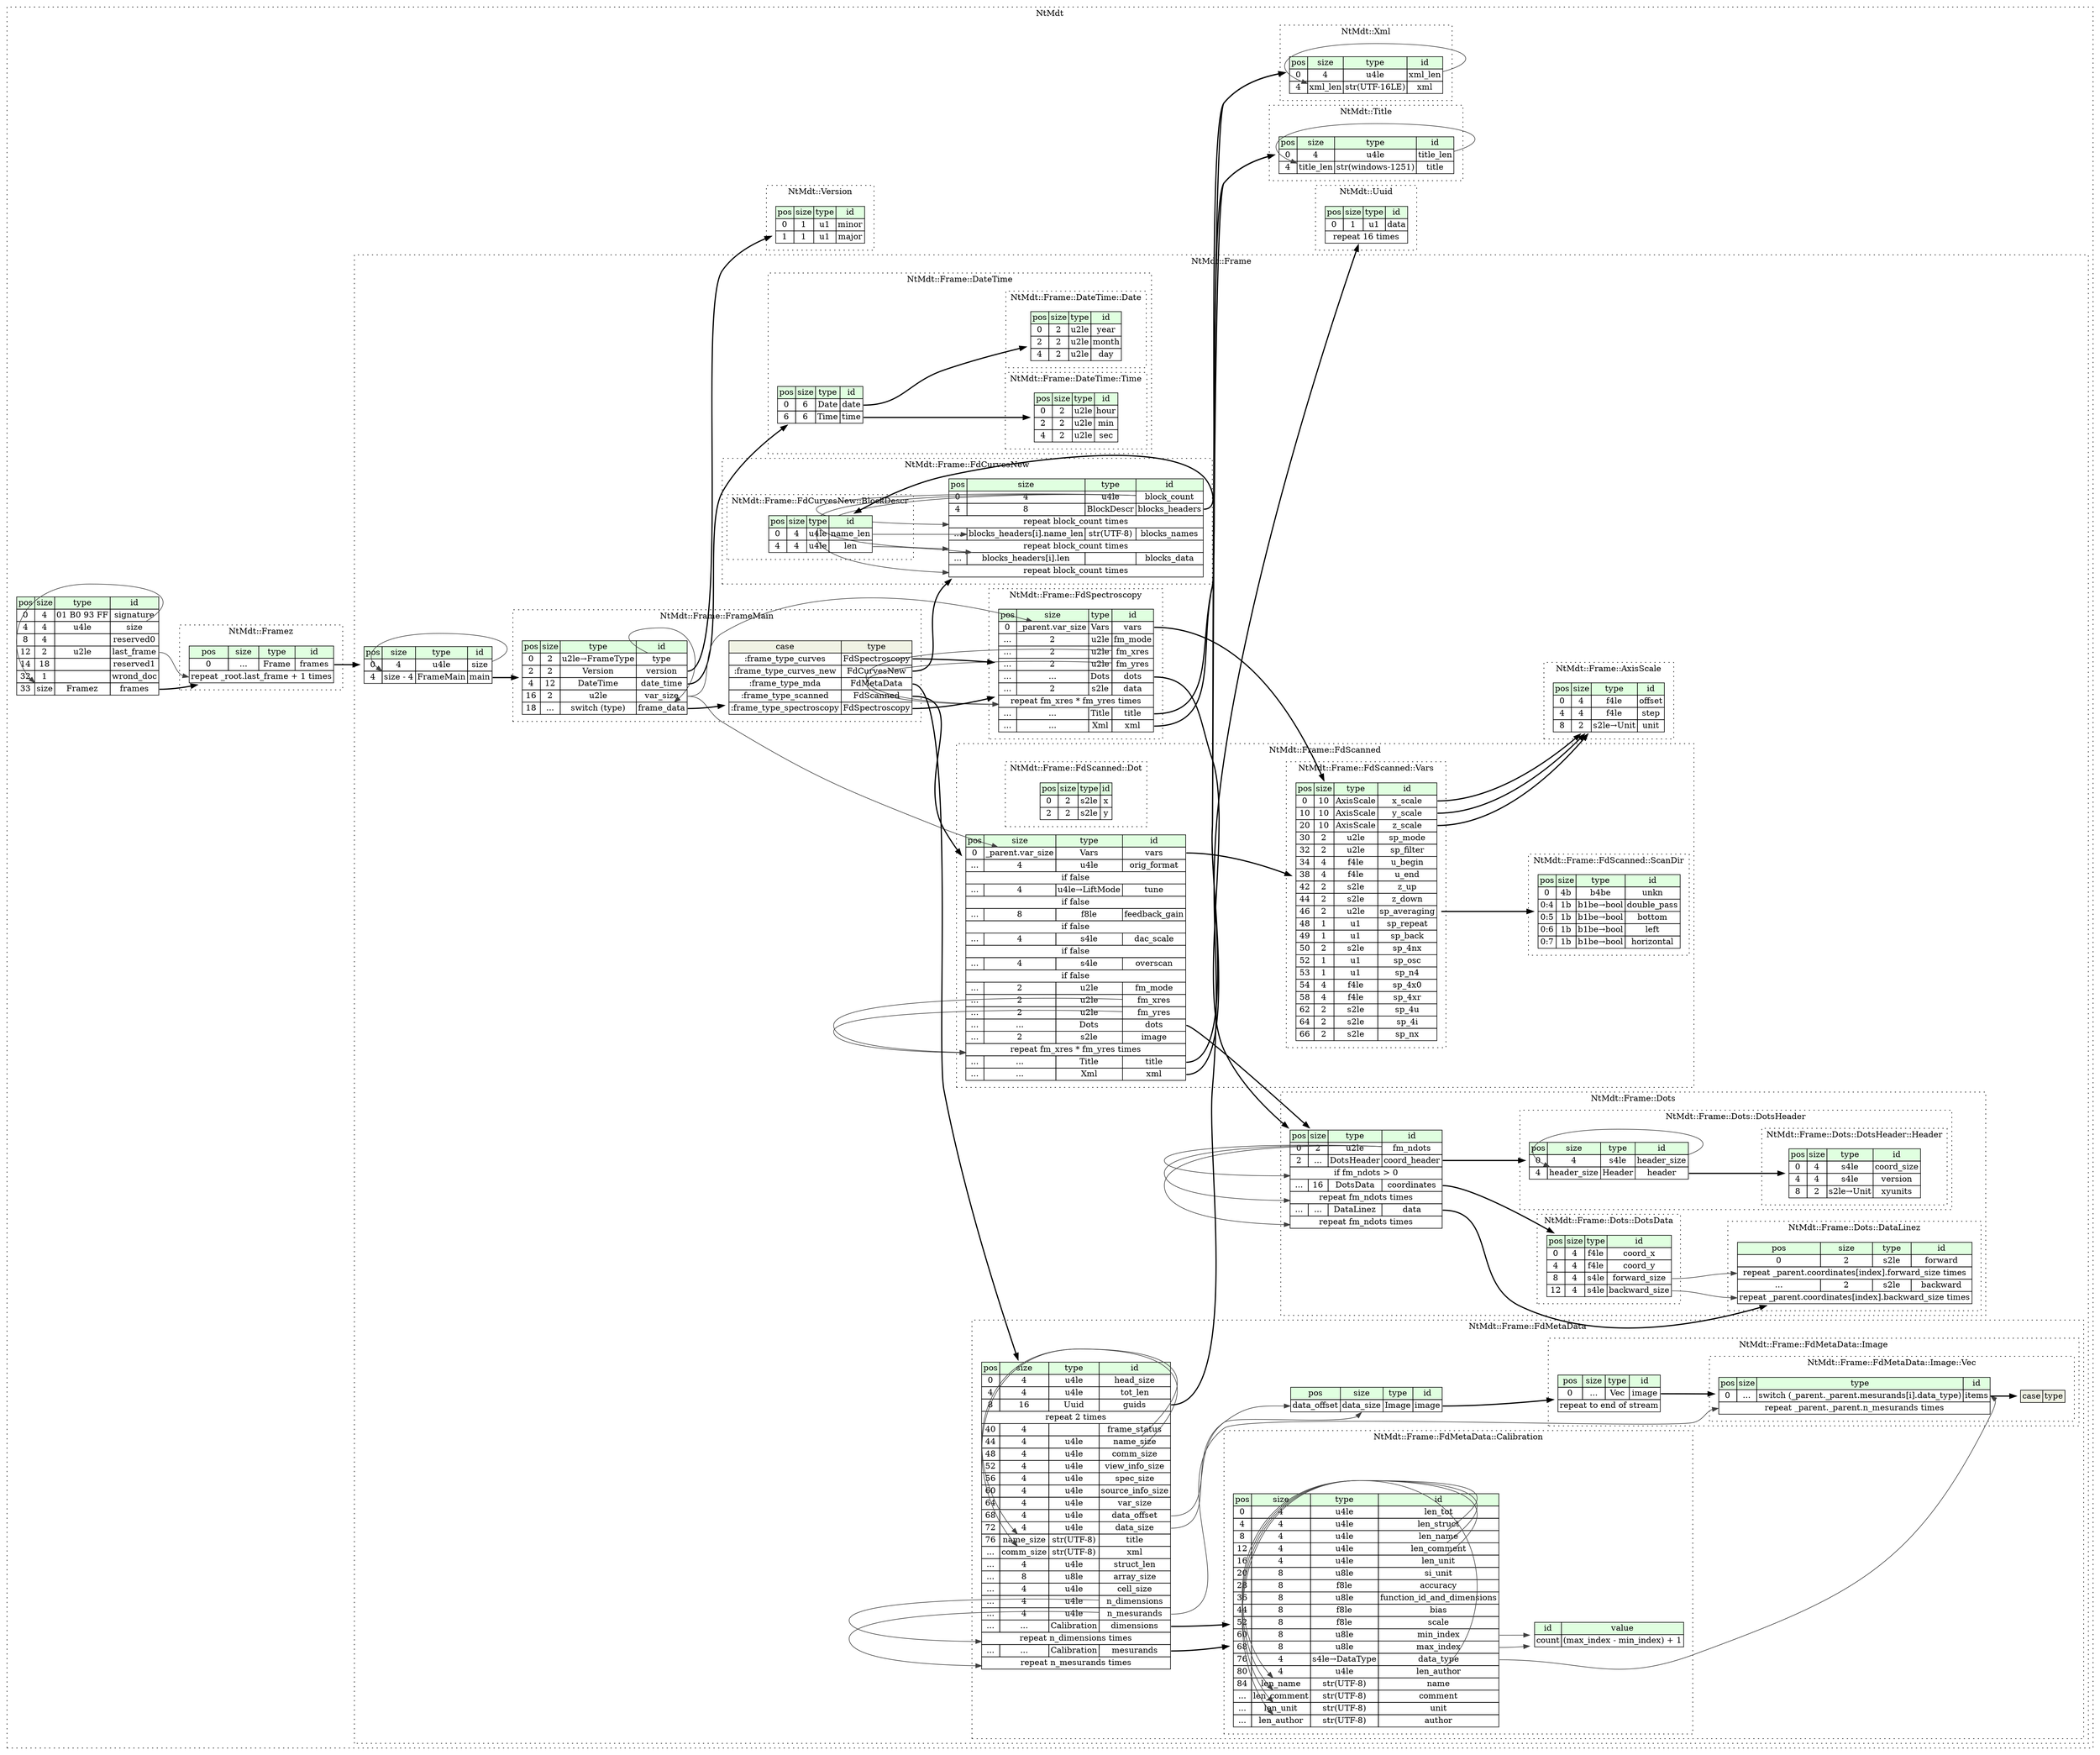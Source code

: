 digraph {
	rankdir=LR;
	node [shape=plaintext];
	subgraph cluster__nt_mdt {
		label="NtMdt";
		graph[style=dotted];

		nt_mdt__seq [label=<<TABLE BORDER="0" CELLBORDER="1" CELLSPACING="0">
			<TR><TD BGCOLOR="#E0FFE0">pos</TD><TD BGCOLOR="#E0FFE0">size</TD><TD BGCOLOR="#E0FFE0">type</TD><TD BGCOLOR="#E0FFE0">id</TD></TR>
			<TR><TD PORT="signature_pos">0</TD><TD PORT="signature_size">4</TD><TD>01 B0 93 FF</TD><TD PORT="signature_type">signature</TD></TR>
			<TR><TD PORT="size_pos">4</TD><TD PORT="size_size">4</TD><TD>u4le</TD><TD PORT="size_type">size</TD></TR>
			<TR><TD PORT="reserved0_pos">8</TD><TD PORT="reserved0_size">4</TD><TD></TD><TD PORT="reserved0_type">reserved0</TD></TR>
			<TR><TD PORT="last_frame_pos">12</TD><TD PORT="last_frame_size">2</TD><TD>u2le</TD><TD PORT="last_frame_type">last_frame</TD></TR>
			<TR><TD PORT="reserved1_pos">14</TD><TD PORT="reserved1_size">18</TD><TD></TD><TD PORT="reserved1_type">reserved1</TD></TR>
			<TR><TD PORT="wrond_doc_pos">32</TD><TD PORT="wrond_doc_size">1</TD><TD></TD><TD PORT="wrond_doc_type">wrond_doc</TD></TR>
			<TR><TD PORT="frames_pos">33</TD><TD PORT="frames_size">size</TD><TD>Framez</TD><TD PORT="frames_type">frames</TD></TR>
		</TABLE>>];
		subgraph cluster__frame {
			label="NtMdt::Frame";
			graph[style=dotted];

			frame__seq [label=<<TABLE BORDER="0" CELLBORDER="1" CELLSPACING="0">
				<TR><TD BGCOLOR="#E0FFE0">pos</TD><TD BGCOLOR="#E0FFE0">size</TD><TD BGCOLOR="#E0FFE0">type</TD><TD BGCOLOR="#E0FFE0">id</TD></TR>
				<TR><TD PORT="size_pos">0</TD><TD PORT="size_size">4</TD><TD>u4le</TD><TD PORT="size_type">size</TD></TR>
				<TR><TD PORT="main_pos">4</TD><TD PORT="main_size">size - 4</TD><TD>FrameMain</TD><TD PORT="main_type">main</TD></TR>
			</TABLE>>];
			subgraph cluster__axis_scale {
				label="NtMdt::Frame::AxisScale";
				graph[style=dotted];

				axis_scale__seq [label=<<TABLE BORDER="0" CELLBORDER="1" CELLSPACING="0">
					<TR><TD BGCOLOR="#E0FFE0">pos</TD><TD BGCOLOR="#E0FFE0">size</TD><TD BGCOLOR="#E0FFE0">type</TD><TD BGCOLOR="#E0FFE0">id</TD></TR>
					<TR><TD PORT="offset_pos">0</TD><TD PORT="offset_size">4</TD><TD>f4le</TD><TD PORT="offset_type">offset</TD></TR>
					<TR><TD PORT="step_pos">4</TD><TD PORT="step_size">4</TD><TD>f4le</TD><TD PORT="step_type">step</TD></TR>
					<TR><TD PORT="unit_pos">8</TD><TD PORT="unit_size">2</TD><TD>s2le→Unit</TD><TD PORT="unit_type">unit</TD></TR>
				</TABLE>>];
			}
			subgraph cluster__date_time {
				label="NtMdt::Frame::DateTime";
				graph[style=dotted];

				date_time__seq [label=<<TABLE BORDER="0" CELLBORDER="1" CELLSPACING="0">
					<TR><TD BGCOLOR="#E0FFE0">pos</TD><TD BGCOLOR="#E0FFE0">size</TD><TD BGCOLOR="#E0FFE0">type</TD><TD BGCOLOR="#E0FFE0">id</TD></TR>
					<TR><TD PORT="date_pos">0</TD><TD PORT="date_size">6</TD><TD>Date</TD><TD PORT="date_type">date</TD></TR>
					<TR><TD PORT="time_pos">6</TD><TD PORT="time_size">6</TD><TD>Time</TD><TD PORT="time_type">time</TD></TR>
				</TABLE>>];
				subgraph cluster__date {
					label="NtMdt::Frame::DateTime::Date";
					graph[style=dotted];

					date__seq [label=<<TABLE BORDER="0" CELLBORDER="1" CELLSPACING="0">
						<TR><TD BGCOLOR="#E0FFE0">pos</TD><TD BGCOLOR="#E0FFE0">size</TD><TD BGCOLOR="#E0FFE0">type</TD><TD BGCOLOR="#E0FFE0">id</TD></TR>
						<TR><TD PORT="year_pos">0</TD><TD PORT="year_size">2</TD><TD>u2le</TD><TD PORT="year_type">year</TD></TR>
						<TR><TD PORT="month_pos">2</TD><TD PORT="month_size">2</TD><TD>u2le</TD><TD PORT="month_type">month</TD></TR>
						<TR><TD PORT="day_pos">4</TD><TD PORT="day_size">2</TD><TD>u2le</TD><TD PORT="day_type">day</TD></TR>
					</TABLE>>];
				}
				subgraph cluster__time {
					label="NtMdt::Frame::DateTime::Time";
					graph[style=dotted];

					time__seq [label=<<TABLE BORDER="0" CELLBORDER="1" CELLSPACING="0">
						<TR><TD BGCOLOR="#E0FFE0">pos</TD><TD BGCOLOR="#E0FFE0">size</TD><TD BGCOLOR="#E0FFE0">type</TD><TD BGCOLOR="#E0FFE0">id</TD></TR>
						<TR><TD PORT="hour_pos">0</TD><TD PORT="hour_size">2</TD><TD>u2le</TD><TD PORT="hour_type">hour</TD></TR>
						<TR><TD PORT="min_pos">2</TD><TD PORT="min_size">2</TD><TD>u2le</TD><TD PORT="min_type">min</TD></TR>
						<TR><TD PORT="sec_pos">4</TD><TD PORT="sec_size">2</TD><TD>u2le</TD><TD PORT="sec_type">sec</TD></TR>
					</TABLE>>];
				}
			}
			subgraph cluster__dots {
				label="NtMdt::Frame::Dots";
				graph[style=dotted];

				dots__seq [label=<<TABLE BORDER="0" CELLBORDER="1" CELLSPACING="0">
					<TR><TD BGCOLOR="#E0FFE0">pos</TD><TD BGCOLOR="#E0FFE0">size</TD><TD BGCOLOR="#E0FFE0">type</TD><TD BGCOLOR="#E0FFE0">id</TD></TR>
					<TR><TD PORT="fm_ndots_pos">0</TD><TD PORT="fm_ndots_size">2</TD><TD>u2le</TD><TD PORT="fm_ndots_type">fm_ndots</TD></TR>
					<TR><TD PORT="coord_header_pos">2</TD><TD PORT="coord_header_size">...</TD><TD>DotsHeader</TD><TD PORT="coord_header_type">coord_header</TD></TR>
					<TR><TD COLSPAN="4" PORT="coord_header__if">if fm_ndots &gt; 0</TD></TR>
					<TR><TD PORT="coordinates_pos">...</TD><TD PORT="coordinates_size">16</TD><TD>DotsData</TD><TD PORT="coordinates_type">coordinates</TD></TR>
					<TR><TD COLSPAN="4" PORT="coordinates__repeat">repeat fm_ndots times</TD></TR>
					<TR><TD PORT="data_pos">...</TD><TD PORT="data_size">...</TD><TD>DataLinez</TD><TD PORT="data_type">data</TD></TR>
					<TR><TD COLSPAN="4" PORT="data__repeat">repeat fm_ndots times</TD></TR>
				</TABLE>>];
				subgraph cluster__data_linez {
					label="NtMdt::Frame::Dots::DataLinez";
					graph[style=dotted];

					data_linez__seq [label=<<TABLE BORDER="0" CELLBORDER="1" CELLSPACING="0">
						<TR><TD BGCOLOR="#E0FFE0">pos</TD><TD BGCOLOR="#E0FFE0">size</TD><TD BGCOLOR="#E0FFE0">type</TD><TD BGCOLOR="#E0FFE0">id</TD></TR>
						<TR><TD PORT="forward_pos">0</TD><TD PORT="forward_size">2</TD><TD>s2le</TD><TD PORT="forward_type">forward</TD></TR>
						<TR><TD COLSPAN="4" PORT="forward__repeat">repeat _parent.coordinates[index].forward_size times</TD></TR>
						<TR><TD PORT="backward_pos">...</TD><TD PORT="backward_size">2</TD><TD>s2le</TD><TD PORT="backward_type">backward</TD></TR>
						<TR><TD COLSPAN="4" PORT="backward__repeat">repeat _parent.coordinates[index].backward_size times</TD></TR>
					</TABLE>>];
				}
				subgraph cluster__dots_data {
					label="NtMdt::Frame::Dots::DotsData";
					graph[style=dotted];

					dots_data__seq [label=<<TABLE BORDER="0" CELLBORDER="1" CELLSPACING="0">
						<TR><TD BGCOLOR="#E0FFE0">pos</TD><TD BGCOLOR="#E0FFE0">size</TD><TD BGCOLOR="#E0FFE0">type</TD><TD BGCOLOR="#E0FFE0">id</TD></TR>
						<TR><TD PORT="coord_x_pos">0</TD><TD PORT="coord_x_size">4</TD><TD>f4le</TD><TD PORT="coord_x_type">coord_x</TD></TR>
						<TR><TD PORT="coord_y_pos">4</TD><TD PORT="coord_y_size">4</TD><TD>f4le</TD><TD PORT="coord_y_type">coord_y</TD></TR>
						<TR><TD PORT="forward_size_pos">8</TD><TD PORT="forward_size_size">4</TD><TD>s4le</TD><TD PORT="forward_size_type">forward_size</TD></TR>
						<TR><TD PORT="backward_size_pos">12</TD><TD PORT="backward_size_size">4</TD><TD>s4le</TD><TD PORT="backward_size_type">backward_size</TD></TR>
					</TABLE>>];
				}
				subgraph cluster__dots_header {
					label="NtMdt::Frame::Dots::DotsHeader";
					graph[style=dotted];

					dots_header__seq [label=<<TABLE BORDER="0" CELLBORDER="1" CELLSPACING="0">
						<TR><TD BGCOLOR="#E0FFE0">pos</TD><TD BGCOLOR="#E0FFE0">size</TD><TD BGCOLOR="#E0FFE0">type</TD><TD BGCOLOR="#E0FFE0">id</TD></TR>
						<TR><TD PORT="header_size_pos">0</TD><TD PORT="header_size_size">4</TD><TD>s4le</TD><TD PORT="header_size_type">header_size</TD></TR>
						<TR><TD PORT="header_pos">4</TD><TD PORT="header_size">header_size</TD><TD>Header</TD><TD PORT="header_type">header</TD></TR>
					</TABLE>>];
					subgraph cluster__header_ {
						label="NtMdt::Frame::Dots::DotsHeader::Header";
						graph[style=dotted];

						header___seq [label=<<TABLE BORDER="0" CELLBORDER="1" CELLSPACING="0">
							<TR><TD BGCOLOR="#E0FFE0">pos</TD><TD BGCOLOR="#E0FFE0">size</TD><TD BGCOLOR="#E0FFE0">type</TD><TD BGCOLOR="#E0FFE0">id</TD></TR>
							<TR><TD PORT="coord_size_pos">0</TD><TD PORT="coord_size_size">4</TD><TD>s4le</TD><TD PORT="coord_size_type">coord_size</TD></TR>
							<TR><TD PORT="version_pos">4</TD><TD PORT="version_size">4</TD><TD>s4le</TD><TD PORT="version_type">version</TD></TR>
							<TR><TD PORT="xyunits_pos">8</TD><TD PORT="xyunits_size">2</TD><TD>s2le→Unit</TD><TD PORT="xyunits_type">xyunits</TD></TR>
						</TABLE>>];
					}
				}
			}
			subgraph cluster__fd_curves_new {
				label="NtMdt::Frame::FdCurvesNew";
				graph[style=dotted];

				fd_curves_new__seq [label=<<TABLE BORDER="0" CELLBORDER="1" CELLSPACING="0">
					<TR><TD BGCOLOR="#E0FFE0">pos</TD><TD BGCOLOR="#E0FFE0">size</TD><TD BGCOLOR="#E0FFE0">type</TD><TD BGCOLOR="#E0FFE0">id</TD></TR>
					<TR><TD PORT="block_count_pos">0</TD><TD PORT="block_count_size">4</TD><TD>u4le</TD><TD PORT="block_count_type">block_count</TD></TR>
					<TR><TD PORT="blocks_headers_pos">4</TD><TD PORT="blocks_headers_size">8</TD><TD>BlockDescr</TD><TD PORT="blocks_headers_type">blocks_headers</TD></TR>
					<TR><TD COLSPAN="4" PORT="blocks_headers__repeat">repeat block_count times</TD></TR>
					<TR><TD PORT="blocks_names_pos">...</TD><TD PORT="blocks_names_size">blocks_headers[i].name_len</TD><TD>str(UTF-8)</TD><TD PORT="blocks_names_type">blocks_names</TD></TR>
					<TR><TD COLSPAN="4" PORT="blocks_names__repeat">repeat block_count times</TD></TR>
					<TR><TD PORT="blocks_data_pos">...</TD><TD PORT="blocks_data_size">blocks_headers[i].len</TD><TD></TD><TD PORT="blocks_data_type">blocks_data</TD></TR>
					<TR><TD COLSPAN="4" PORT="blocks_data__repeat">repeat block_count times</TD></TR>
				</TABLE>>];
				subgraph cluster__block_descr {
					label="NtMdt::Frame::FdCurvesNew::BlockDescr";
					graph[style=dotted];

					block_descr__seq [label=<<TABLE BORDER="0" CELLBORDER="1" CELLSPACING="0">
						<TR><TD BGCOLOR="#E0FFE0">pos</TD><TD BGCOLOR="#E0FFE0">size</TD><TD BGCOLOR="#E0FFE0">type</TD><TD BGCOLOR="#E0FFE0">id</TD></TR>
						<TR><TD PORT="name_len_pos">0</TD><TD PORT="name_len_size">4</TD><TD>u4le</TD><TD PORT="name_len_type">name_len</TD></TR>
						<TR><TD PORT="len_pos">4</TD><TD PORT="len_size">4</TD><TD>u4le</TD><TD PORT="len_type">len</TD></TR>
					</TABLE>>];
				}
			}
			subgraph cluster__fd_meta_data {
				label="NtMdt::Frame::FdMetaData";
				graph[style=dotted];

				fd_meta_data__seq [label=<<TABLE BORDER="0" CELLBORDER="1" CELLSPACING="0">
					<TR><TD BGCOLOR="#E0FFE0">pos</TD><TD BGCOLOR="#E0FFE0">size</TD><TD BGCOLOR="#E0FFE0">type</TD><TD BGCOLOR="#E0FFE0">id</TD></TR>
					<TR><TD PORT="head_size_pos">0</TD><TD PORT="head_size_size">4</TD><TD>u4le</TD><TD PORT="head_size_type">head_size</TD></TR>
					<TR><TD PORT="tot_len_pos">4</TD><TD PORT="tot_len_size">4</TD><TD>u4le</TD><TD PORT="tot_len_type">tot_len</TD></TR>
					<TR><TD PORT="guids_pos">8</TD><TD PORT="guids_size">16</TD><TD>Uuid</TD><TD PORT="guids_type">guids</TD></TR>
					<TR><TD COLSPAN="4" PORT="guids__repeat">repeat 2 times</TD></TR>
					<TR><TD PORT="frame_status_pos">40</TD><TD PORT="frame_status_size">4</TD><TD></TD><TD PORT="frame_status_type">frame_status</TD></TR>
					<TR><TD PORT="name_size_pos">44</TD><TD PORT="name_size_size">4</TD><TD>u4le</TD><TD PORT="name_size_type">name_size</TD></TR>
					<TR><TD PORT="comm_size_pos">48</TD><TD PORT="comm_size_size">4</TD><TD>u4le</TD><TD PORT="comm_size_type">comm_size</TD></TR>
					<TR><TD PORT="view_info_size_pos">52</TD><TD PORT="view_info_size_size">4</TD><TD>u4le</TD><TD PORT="view_info_size_type">view_info_size</TD></TR>
					<TR><TD PORT="spec_size_pos">56</TD><TD PORT="spec_size_size">4</TD><TD>u4le</TD><TD PORT="spec_size_type">spec_size</TD></TR>
					<TR><TD PORT="source_info_size_pos">60</TD><TD PORT="source_info_size_size">4</TD><TD>u4le</TD><TD PORT="source_info_size_type">source_info_size</TD></TR>
					<TR><TD PORT="var_size_pos">64</TD><TD PORT="var_size_size">4</TD><TD>u4le</TD><TD PORT="var_size_type">var_size</TD></TR>
					<TR><TD PORT="data_offset_pos">68</TD><TD PORT="data_offset_size">4</TD><TD>u4le</TD><TD PORT="data_offset_type">data_offset</TD></TR>
					<TR><TD PORT="data_size_pos">72</TD><TD PORT="data_size_size">4</TD><TD>u4le</TD><TD PORT="data_size_type">data_size</TD></TR>
					<TR><TD PORT="title_pos">76</TD><TD PORT="title_size">name_size</TD><TD>str(UTF-8)</TD><TD PORT="title_type">title</TD></TR>
					<TR><TD PORT="xml_pos">...</TD><TD PORT="xml_size">comm_size</TD><TD>str(UTF-8)</TD><TD PORT="xml_type">xml</TD></TR>
					<TR><TD PORT="struct_len_pos">...</TD><TD PORT="struct_len_size">4</TD><TD>u4le</TD><TD PORT="struct_len_type">struct_len</TD></TR>
					<TR><TD PORT="array_size_pos">...</TD><TD PORT="array_size_size">8</TD><TD>u8le</TD><TD PORT="array_size_type">array_size</TD></TR>
					<TR><TD PORT="cell_size_pos">...</TD><TD PORT="cell_size_size">4</TD><TD>u4le</TD><TD PORT="cell_size_type">cell_size</TD></TR>
					<TR><TD PORT="n_dimensions_pos">...</TD><TD PORT="n_dimensions_size">4</TD><TD>u4le</TD><TD PORT="n_dimensions_type">n_dimensions</TD></TR>
					<TR><TD PORT="n_mesurands_pos">...</TD><TD PORT="n_mesurands_size">4</TD><TD>u4le</TD><TD PORT="n_mesurands_type">n_mesurands</TD></TR>
					<TR><TD PORT="dimensions_pos">...</TD><TD PORT="dimensions_size">...</TD><TD>Calibration</TD><TD PORT="dimensions_type">dimensions</TD></TR>
					<TR><TD COLSPAN="4" PORT="dimensions__repeat">repeat n_dimensions times</TD></TR>
					<TR><TD PORT="mesurands_pos">...</TD><TD PORT="mesurands_size">...</TD><TD>Calibration</TD><TD PORT="mesurands_type">mesurands</TD></TR>
					<TR><TD COLSPAN="4" PORT="mesurands__repeat">repeat n_mesurands times</TD></TR>
				</TABLE>>];
				fd_meta_data__inst__image [label=<<TABLE BORDER="0" CELLBORDER="1" CELLSPACING="0">
					<TR><TD BGCOLOR="#E0FFE0">pos</TD><TD BGCOLOR="#E0FFE0">size</TD><TD BGCOLOR="#E0FFE0">type</TD><TD BGCOLOR="#E0FFE0">id</TD></TR>
					<TR><TD PORT="image_pos">data_offset</TD><TD PORT="image_size">data_size</TD><TD>Image</TD><TD PORT="image_type">image</TD></TR>
				</TABLE>>];
				subgraph cluster__calibration {
					label="NtMdt::Frame::FdMetaData::Calibration";
					graph[style=dotted];

					calibration__seq [label=<<TABLE BORDER="0" CELLBORDER="1" CELLSPACING="0">
						<TR><TD BGCOLOR="#E0FFE0">pos</TD><TD BGCOLOR="#E0FFE0">size</TD><TD BGCOLOR="#E0FFE0">type</TD><TD BGCOLOR="#E0FFE0">id</TD></TR>
						<TR><TD PORT="len_tot_pos">0</TD><TD PORT="len_tot_size">4</TD><TD>u4le</TD><TD PORT="len_tot_type">len_tot</TD></TR>
						<TR><TD PORT="len_struct_pos">4</TD><TD PORT="len_struct_size">4</TD><TD>u4le</TD><TD PORT="len_struct_type">len_struct</TD></TR>
						<TR><TD PORT="len_name_pos">8</TD><TD PORT="len_name_size">4</TD><TD>u4le</TD><TD PORT="len_name_type">len_name</TD></TR>
						<TR><TD PORT="len_comment_pos">12</TD><TD PORT="len_comment_size">4</TD><TD>u4le</TD><TD PORT="len_comment_type">len_comment</TD></TR>
						<TR><TD PORT="len_unit_pos">16</TD><TD PORT="len_unit_size">4</TD><TD>u4le</TD><TD PORT="len_unit_type">len_unit</TD></TR>
						<TR><TD PORT="si_unit_pos">20</TD><TD PORT="si_unit_size">8</TD><TD>u8le</TD><TD PORT="si_unit_type">si_unit</TD></TR>
						<TR><TD PORT="accuracy_pos">28</TD><TD PORT="accuracy_size">8</TD><TD>f8le</TD><TD PORT="accuracy_type">accuracy</TD></TR>
						<TR><TD PORT="function_id_and_dimensions_pos">36</TD><TD PORT="function_id_and_dimensions_size">8</TD><TD>u8le</TD><TD PORT="function_id_and_dimensions_type">function_id_and_dimensions</TD></TR>
						<TR><TD PORT="bias_pos">44</TD><TD PORT="bias_size">8</TD><TD>f8le</TD><TD PORT="bias_type">bias</TD></TR>
						<TR><TD PORT="scale_pos">52</TD><TD PORT="scale_size">8</TD><TD>f8le</TD><TD PORT="scale_type">scale</TD></TR>
						<TR><TD PORT="min_index_pos">60</TD><TD PORT="min_index_size">8</TD><TD>u8le</TD><TD PORT="min_index_type">min_index</TD></TR>
						<TR><TD PORT="max_index_pos">68</TD><TD PORT="max_index_size">8</TD><TD>u8le</TD><TD PORT="max_index_type">max_index</TD></TR>
						<TR><TD PORT="data_type_pos">76</TD><TD PORT="data_type_size">4</TD><TD>s4le→DataType</TD><TD PORT="data_type_type">data_type</TD></TR>
						<TR><TD PORT="len_author_pos">80</TD><TD PORT="len_author_size">4</TD><TD>u4le</TD><TD PORT="len_author_type">len_author</TD></TR>
						<TR><TD PORT="name_pos">84</TD><TD PORT="name_size">len_name</TD><TD>str(UTF-8)</TD><TD PORT="name_type">name</TD></TR>
						<TR><TD PORT="comment_pos">...</TD><TD PORT="comment_size">len_comment</TD><TD>str(UTF-8)</TD><TD PORT="comment_type">comment</TD></TR>
						<TR><TD PORT="unit_pos">...</TD><TD PORT="unit_size">len_unit</TD><TD>str(UTF-8)</TD><TD PORT="unit_type">unit</TD></TR>
						<TR><TD PORT="author_pos">...</TD><TD PORT="author_size">len_author</TD><TD>str(UTF-8)</TD><TD PORT="author_type">author</TD></TR>
					</TABLE>>];
					calibration__inst__count [label=<<TABLE BORDER="0" CELLBORDER="1" CELLSPACING="0">
						<TR><TD BGCOLOR="#E0FFE0">id</TD><TD BGCOLOR="#E0FFE0">value</TD></TR>
						<TR><TD>count</TD><TD>(max_index - min_index) + 1</TD></TR>
					</TABLE>>];
				}
				subgraph cluster__image {
					label="NtMdt::Frame::FdMetaData::Image";
					graph[style=dotted];

					image__seq [label=<<TABLE BORDER="0" CELLBORDER="1" CELLSPACING="0">
						<TR><TD BGCOLOR="#E0FFE0">pos</TD><TD BGCOLOR="#E0FFE0">size</TD><TD BGCOLOR="#E0FFE0">type</TD><TD BGCOLOR="#E0FFE0">id</TD></TR>
						<TR><TD PORT="image_pos">0</TD><TD PORT="image_size">...</TD><TD>Vec</TD><TD PORT="image_type">image</TD></TR>
						<TR><TD COLSPAN="4" PORT="image__repeat">repeat to end of stream</TD></TR>
					</TABLE>>];
					subgraph cluster__vec {
						label="NtMdt::Frame::FdMetaData::Image::Vec";
						graph[style=dotted];

						vec__seq [label=<<TABLE BORDER="0" CELLBORDER="1" CELLSPACING="0">
							<TR><TD BGCOLOR="#E0FFE0">pos</TD><TD BGCOLOR="#E0FFE0">size</TD><TD BGCOLOR="#E0FFE0">type</TD><TD BGCOLOR="#E0FFE0">id</TD></TR>
							<TR><TD PORT="items_pos">0</TD><TD PORT="items_size">...</TD><TD>switch (_parent._parent.mesurands[i].data_type)</TD><TD PORT="items_type">items</TD></TR>
							<TR><TD COLSPAN="4" PORT="items__repeat">repeat _parent._parent.n_mesurands times</TD></TR>
						</TABLE>>];
vec__seq_items_switch [label=<<TABLE BORDER="0" CELLBORDER="1" CELLSPACING="0">
	<TR><TD BGCOLOR="#F0F2E4">case</TD><TD BGCOLOR="#F0F2E4">type</TD></TR>
</TABLE>>];
					}
				}
			}
			subgraph cluster__fd_scanned {
				label="NtMdt::Frame::FdScanned";
				graph[style=dotted];

				fd_scanned__seq [label=<<TABLE BORDER="0" CELLBORDER="1" CELLSPACING="0">
					<TR><TD BGCOLOR="#E0FFE0">pos</TD><TD BGCOLOR="#E0FFE0">size</TD><TD BGCOLOR="#E0FFE0">type</TD><TD BGCOLOR="#E0FFE0">id</TD></TR>
					<TR><TD PORT="vars_pos">0</TD><TD PORT="vars_size">_parent.var_size</TD><TD>Vars</TD><TD PORT="vars_type">vars</TD></TR>
					<TR><TD PORT="orig_format_pos">...</TD><TD PORT="orig_format_size">4</TD><TD>u4le</TD><TD PORT="orig_format_type">orig_format</TD></TR>
					<TR><TD COLSPAN="4" PORT="orig_format__if">if false</TD></TR>
					<TR><TD PORT="tune_pos">...</TD><TD PORT="tune_size">4</TD><TD>u4le→LiftMode</TD><TD PORT="tune_type">tune</TD></TR>
					<TR><TD COLSPAN="4" PORT="tune__if">if false</TD></TR>
					<TR><TD PORT="feedback_gain_pos">...</TD><TD PORT="feedback_gain_size">8</TD><TD>f8le</TD><TD PORT="feedback_gain_type">feedback_gain</TD></TR>
					<TR><TD COLSPAN="4" PORT="feedback_gain__if">if false</TD></TR>
					<TR><TD PORT="dac_scale_pos">...</TD><TD PORT="dac_scale_size">4</TD><TD>s4le</TD><TD PORT="dac_scale_type">dac_scale</TD></TR>
					<TR><TD COLSPAN="4" PORT="dac_scale__if">if false</TD></TR>
					<TR><TD PORT="overscan_pos">...</TD><TD PORT="overscan_size">4</TD><TD>s4le</TD><TD PORT="overscan_type">overscan</TD></TR>
					<TR><TD COLSPAN="4" PORT="overscan__if">if false</TD></TR>
					<TR><TD PORT="fm_mode_pos">...</TD><TD PORT="fm_mode_size">2</TD><TD>u2le</TD><TD PORT="fm_mode_type">fm_mode</TD></TR>
					<TR><TD PORT="fm_xres_pos">...</TD><TD PORT="fm_xres_size">2</TD><TD>u2le</TD><TD PORT="fm_xres_type">fm_xres</TD></TR>
					<TR><TD PORT="fm_yres_pos">...</TD><TD PORT="fm_yres_size">2</TD><TD>u2le</TD><TD PORT="fm_yres_type">fm_yres</TD></TR>
					<TR><TD PORT="dots_pos">...</TD><TD PORT="dots_size">...</TD><TD>Dots</TD><TD PORT="dots_type">dots</TD></TR>
					<TR><TD PORT="image_pos">...</TD><TD PORT="image_size">2</TD><TD>s2le</TD><TD PORT="image_type">image</TD></TR>
					<TR><TD COLSPAN="4" PORT="image__repeat">repeat fm_xres * fm_yres times</TD></TR>
					<TR><TD PORT="title_pos">...</TD><TD PORT="title_size">...</TD><TD>Title</TD><TD PORT="title_type">title</TD></TR>
					<TR><TD PORT="xml_pos">...</TD><TD PORT="xml_size">...</TD><TD>Xml</TD><TD PORT="xml_type">xml</TD></TR>
				</TABLE>>];
				subgraph cluster__dot {
					label="NtMdt::Frame::FdScanned::Dot";
					graph[style=dotted];

					dot__seq [label=<<TABLE BORDER="0" CELLBORDER="1" CELLSPACING="0">
						<TR><TD BGCOLOR="#E0FFE0">pos</TD><TD BGCOLOR="#E0FFE0">size</TD><TD BGCOLOR="#E0FFE0">type</TD><TD BGCOLOR="#E0FFE0">id</TD></TR>
						<TR><TD PORT="x_pos">0</TD><TD PORT="x_size">2</TD><TD>s2le</TD><TD PORT="x_type">x</TD></TR>
						<TR><TD PORT="y_pos">2</TD><TD PORT="y_size">2</TD><TD>s2le</TD><TD PORT="y_type">y</TD></TR>
					</TABLE>>];
				}
				subgraph cluster__scan_dir {
					label="NtMdt::Frame::FdScanned::ScanDir";
					graph[style=dotted];

					scan_dir__seq [label=<<TABLE BORDER="0" CELLBORDER="1" CELLSPACING="0">
						<TR><TD BGCOLOR="#E0FFE0">pos</TD><TD BGCOLOR="#E0FFE0">size</TD><TD BGCOLOR="#E0FFE0">type</TD><TD BGCOLOR="#E0FFE0">id</TD></TR>
						<TR><TD PORT="unkn_pos">0</TD><TD PORT="unkn_size">4b</TD><TD>b4be</TD><TD PORT="unkn_type">unkn</TD></TR>
						<TR><TD PORT="double_pass_pos">0:4</TD><TD PORT="double_pass_size">1b</TD><TD>b1be→bool</TD><TD PORT="double_pass_type">double_pass</TD></TR>
						<TR><TD PORT="bottom_pos">0:5</TD><TD PORT="bottom_size">1b</TD><TD>b1be→bool</TD><TD PORT="bottom_type">bottom</TD></TR>
						<TR><TD PORT="left_pos">0:6</TD><TD PORT="left_size">1b</TD><TD>b1be→bool</TD><TD PORT="left_type">left</TD></TR>
						<TR><TD PORT="horizontal_pos">0:7</TD><TD PORT="horizontal_size">1b</TD><TD>b1be→bool</TD><TD PORT="horizontal_type">horizontal</TD></TR>
					</TABLE>>];
				}
				subgraph cluster__vars {
					label="NtMdt::Frame::FdScanned::Vars";
					graph[style=dotted];

					vars__seq [label=<<TABLE BORDER="0" CELLBORDER="1" CELLSPACING="0">
						<TR><TD BGCOLOR="#E0FFE0">pos</TD><TD BGCOLOR="#E0FFE0">size</TD><TD BGCOLOR="#E0FFE0">type</TD><TD BGCOLOR="#E0FFE0">id</TD></TR>
						<TR><TD PORT="x_scale_pos">0</TD><TD PORT="x_scale_size">10</TD><TD>AxisScale</TD><TD PORT="x_scale_type">x_scale</TD></TR>
						<TR><TD PORT="y_scale_pos">10</TD><TD PORT="y_scale_size">10</TD><TD>AxisScale</TD><TD PORT="y_scale_type">y_scale</TD></TR>
						<TR><TD PORT="z_scale_pos">20</TD><TD PORT="z_scale_size">10</TD><TD>AxisScale</TD><TD PORT="z_scale_type">z_scale</TD></TR>
						<TR><TD PORT="channel_index_pos">30</TD><TD PORT="channel_index_size">1</TD><TD>u1→AdcMode</TD><TD PORT="channel_index_type">channel_index</TD></TR>
						<TR><TD PORT="mode_pos">31</TD><TD PORT="mode_size">1</TD><TD>u1→Mode</TD><TD PORT="mode_type">mode</TD></TR>
						<TR><TD PORT="xres_pos">32</TD><TD PORT="xres_size">2</TD><TD>u2le</TD><TD PORT="xres_type">xres</TD></TR>
						<TR><TD PORT="yres_pos">34</TD><TD PORT="yres_size">2</TD><TD>u2le</TD><TD PORT="yres_type">yres</TD></TR>
						<TR><TD PORT="ndacq_pos">36</TD><TD PORT="ndacq_size">2</TD><TD>u2le</TD><TD PORT="ndacq_type">ndacq</TD></TR>
						<TR><TD PORT="step_length_pos">38</TD><TD PORT="step_length_size">4</TD><TD>f4le</TD><TD PORT="step_length_type">step_length</TD></TR>
						<TR><TD PORT="adt_pos">42</TD><TD PORT="adt_size">2</TD><TD>u2le</TD><TD PORT="adt_type">adt</TD></TR>
						<TR><TD PORT="adc_gain_amp_log10_pos">44</TD><TD PORT="adc_gain_amp_log10_size">1</TD><TD>u1</TD><TD PORT="adc_gain_amp_log10_type">adc_gain_amp_log10</TD></TR>
						<TR><TD PORT="adc_index_pos">45</TD><TD PORT="adc_index_size">1</TD><TD>u1</TD><TD PORT="adc_index_type">adc_index</TD></TR>
						<TR><TD PORT="input_signal_or_version_pos">46</TD><TD PORT="input_signal_or_version_size">1</TD><TD>u1</TD><TD PORT="input_signal_or_version_type">input_signal_or_version</TD></TR>
						<TR><TD PORT="substr_plane_order_or_pass_num_pos">47</TD><TD PORT="substr_plane_order_or_pass_num_size">1</TD><TD>u1</TD><TD PORT="substr_plane_order_or_pass_num_type">substr_plane_order_or_pass_num</TD></TR>
						<TR><TD PORT="scan_dir_pos">48</TD><TD PORT="scan_dir_size">1</TD><TD>ScanDir</TD><TD PORT="scan_dir_type">scan_dir</TD></TR>
						<TR><TD PORT="power_of_2_pos">49</TD><TD PORT="power_of_2_size">1</TD><TD>u1</TD><TD PORT="power_of_2_type">power_of_2</TD></TR>
						<TR><TD PORT="velocity_pos">50</TD><TD PORT="velocity_size">4</TD><TD>f4le</TD><TD PORT="velocity_type">velocity</TD></TR>
						<TR><TD PORT="setpoint_pos">54</TD><TD PORT="setpoint_size">4</TD><TD>f4le</TD><TD PORT="setpoint_type">setpoint</TD></TR>
						<TR><TD PORT="bias_voltage_pos">58</TD><TD PORT="bias_voltage_size">4</TD><TD>f4le</TD><TD PORT="bias_voltage_type">bias_voltage</TD></TR>
						<TR><TD PORT="draw_pos">62</TD><TD PORT="draw_size">1</TD><TD>u1</TD><TD PORT="draw_type">draw</TD></TR>
						<TR><TD PORT="reserved_pos">63</TD><TD PORT="reserved_size">1</TD><TD>u1</TD><TD PORT="reserved_type">reserved</TD></TR>
						<TR><TD PORT="xoff_pos">64</TD><TD PORT="xoff_size">4</TD><TD>s4le</TD><TD PORT="xoff_type">xoff</TD></TR>
						<TR><TD PORT="yoff_pos">68</TD><TD PORT="yoff_size">4</TD><TD>s4le</TD><TD PORT="yoff_type">yoff</TD></TR>
						<TR><TD PORT="nl_corr_pos">72</TD><TD PORT="nl_corr_size">1</TD><TD>u1</TD><TD PORT="nl_corr_type">nl_corr</TD></TR>
					</TABLE>>];
				}
			}
			subgraph cluster__fd_spectroscopy {
				label="NtMdt::Frame::FdSpectroscopy";
				graph[style=dotted];

				fd_spectroscopy__seq [label=<<TABLE BORDER="0" CELLBORDER="1" CELLSPACING="0">
					<TR><TD BGCOLOR="#E0FFE0">pos</TD><TD BGCOLOR="#E0FFE0">size</TD><TD BGCOLOR="#E0FFE0">type</TD><TD BGCOLOR="#E0FFE0">id</TD></TR>
					<TR><TD PORT="vars_pos">0</TD><TD PORT="vars_size">_parent.var_size</TD><TD>Vars</TD><TD PORT="vars_type">vars</TD></TR>
					<TR><TD PORT="fm_mode_pos">...</TD><TD PORT="fm_mode_size">2</TD><TD>u2le</TD><TD PORT="fm_mode_type">fm_mode</TD></TR>
					<TR><TD PORT="fm_xres_pos">...</TD><TD PORT="fm_xres_size">2</TD><TD>u2le</TD><TD PORT="fm_xres_type">fm_xres</TD></TR>
					<TR><TD PORT="fm_yres_pos">...</TD><TD PORT="fm_yres_size">2</TD><TD>u2le</TD><TD PORT="fm_yres_type">fm_yres</TD></TR>
					<TR><TD PORT="dots_pos">...</TD><TD PORT="dots_size">...</TD><TD>Dots</TD><TD PORT="dots_type">dots</TD></TR>
					<TR><TD PORT="data_pos">...</TD><TD PORT="data_size">2</TD><TD>s2le</TD><TD PORT="data_type">data</TD></TR>
					<TR><TD COLSPAN="4" PORT="data__repeat">repeat fm_xres * fm_yres times</TD></TR>
					<TR><TD PORT="title_pos">...</TD><TD PORT="title_size">...</TD><TD>Title</TD><TD PORT="title_type">title</TD></TR>
					<TR><TD PORT="xml_pos">...</TD><TD PORT="xml_size">...</TD><TD>Xml</TD><TD PORT="xml_type">xml</TD></TR>
				</TABLE>>];
				subgraph cluster__vars {
					label="NtMdt::Frame::FdSpectroscopy::Vars";
					graph[style=dotted];

					vars__seq [label=<<TABLE BORDER="0" CELLBORDER="1" CELLSPACING="0">
						<TR><TD BGCOLOR="#E0FFE0">pos</TD><TD BGCOLOR="#E0FFE0">size</TD><TD BGCOLOR="#E0FFE0">type</TD><TD BGCOLOR="#E0FFE0">id</TD></TR>
						<TR><TD PORT="x_scale_pos">0</TD><TD PORT="x_scale_size">10</TD><TD>AxisScale</TD><TD PORT="x_scale_type">x_scale</TD></TR>
						<TR><TD PORT="y_scale_pos">10</TD><TD PORT="y_scale_size">10</TD><TD>AxisScale</TD><TD PORT="y_scale_type">y_scale</TD></TR>
						<TR><TD PORT="z_scale_pos">20</TD><TD PORT="z_scale_size">10</TD><TD>AxisScale</TD><TD PORT="z_scale_type">z_scale</TD></TR>
						<TR><TD PORT="sp_mode_pos">30</TD><TD PORT="sp_mode_size">2</TD><TD>u2le</TD><TD PORT="sp_mode_type">sp_mode</TD></TR>
						<TR><TD PORT="sp_filter_pos">32</TD><TD PORT="sp_filter_size">2</TD><TD>u2le</TD><TD PORT="sp_filter_type">sp_filter</TD></TR>
						<TR><TD PORT="u_begin_pos">34</TD><TD PORT="u_begin_size">4</TD><TD>f4le</TD><TD PORT="u_begin_type">u_begin</TD></TR>
						<TR><TD PORT="u_end_pos">38</TD><TD PORT="u_end_size">4</TD><TD>f4le</TD><TD PORT="u_end_type">u_end</TD></TR>
						<TR><TD PORT="z_up_pos">42</TD><TD PORT="z_up_size">2</TD><TD>s2le</TD><TD PORT="z_up_type">z_up</TD></TR>
						<TR><TD PORT="z_down_pos">44</TD><TD PORT="z_down_size">2</TD><TD>s2le</TD><TD PORT="z_down_type">z_down</TD></TR>
						<TR><TD PORT="sp_averaging_pos">46</TD><TD PORT="sp_averaging_size">2</TD><TD>u2le</TD><TD PORT="sp_averaging_type">sp_averaging</TD></TR>
						<TR><TD PORT="sp_repeat_pos">48</TD><TD PORT="sp_repeat_size">1</TD><TD>u1</TD><TD PORT="sp_repeat_type">sp_repeat</TD></TR>
						<TR><TD PORT="sp_back_pos">49</TD><TD PORT="sp_back_size">1</TD><TD>u1</TD><TD PORT="sp_back_type">sp_back</TD></TR>
						<TR><TD PORT="sp_4nx_pos">50</TD><TD PORT="sp_4nx_size">2</TD><TD>s2le</TD><TD PORT="sp_4nx_type">sp_4nx</TD></TR>
						<TR><TD PORT="sp_osc_pos">52</TD><TD PORT="sp_osc_size">1</TD><TD>u1</TD><TD PORT="sp_osc_type">sp_osc</TD></TR>
						<TR><TD PORT="sp_n4_pos">53</TD><TD PORT="sp_n4_size">1</TD><TD>u1</TD><TD PORT="sp_n4_type">sp_n4</TD></TR>
						<TR><TD PORT="sp_4x0_pos">54</TD><TD PORT="sp_4x0_size">4</TD><TD>f4le</TD><TD PORT="sp_4x0_type">sp_4x0</TD></TR>
						<TR><TD PORT="sp_4xr_pos">58</TD><TD PORT="sp_4xr_size">4</TD><TD>f4le</TD><TD PORT="sp_4xr_type">sp_4xr</TD></TR>
						<TR><TD PORT="sp_4u_pos">62</TD><TD PORT="sp_4u_size">2</TD><TD>s2le</TD><TD PORT="sp_4u_type">sp_4u</TD></TR>
						<TR><TD PORT="sp_4i_pos">64</TD><TD PORT="sp_4i_size">2</TD><TD>s2le</TD><TD PORT="sp_4i_type">sp_4i</TD></TR>
						<TR><TD PORT="sp_nx_pos">66</TD><TD PORT="sp_nx_size">2</TD><TD>s2le</TD><TD PORT="sp_nx_type">sp_nx</TD></TR>
					</TABLE>>];
				}
			}
			subgraph cluster__frame_main {
				label="NtMdt::Frame::FrameMain";
				graph[style=dotted];

				frame_main__seq [label=<<TABLE BORDER="0" CELLBORDER="1" CELLSPACING="0">
					<TR><TD BGCOLOR="#E0FFE0">pos</TD><TD BGCOLOR="#E0FFE0">size</TD><TD BGCOLOR="#E0FFE0">type</TD><TD BGCOLOR="#E0FFE0">id</TD></TR>
					<TR><TD PORT="type_pos">0</TD><TD PORT="type_size">2</TD><TD>u2le→FrameType</TD><TD PORT="type_type">type</TD></TR>
					<TR><TD PORT="version_pos">2</TD><TD PORT="version_size">2</TD><TD>Version</TD><TD PORT="version_type">version</TD></TR>
					<TR><TD PORT="date_time_pos">4</TD><TD PORT="date_time_size">12</TD><TD>DateTime</TD><TD PORT="date_time_type">date_time</TD></TR>
					<TR><TD PORT="var_size_pos">16</TD><TD PORT="var_size_size">2</TD><TD>u2le</TD><TD PORT="var_size_type">var_size</TD></TR>
					<TR><TD PORT="frame_data_pos">18</TD><TD PORT="frame_data_size">...</TD><TD>switch (type)</TD><TD PORT="frame_data_type">frame_data</TD></TR>
				</TABLE>>];
frame_main__seq_frame_data_switch [label=<<TABLE BORDER="0" CELLBORDER="1" CELLSPACING="0">
	<TR><TD BGCOLOR="#F0F2E4">case</TD><TD BGCOLOR="#F0F2E4">type</TD></TR>
	<TR><TD>:frame_type_curves</TD><TD PORT="case0">FdSpectroscopy</TD></TR>
	<TR><TD>:frame_type_curves_new</TD><TD PORT="case1">FdCurvesNew</TD></TR>
	<TR><TD>:frame_type_mda</TD><TD PORT="case2">FdMetaData</TD></TR>
	<TR><TD>:frame_type_scanned</TD><TD PORT="case3">FdScanned</TD></TR>
	<TR><TD>:frame_type_spectroscopy</TD><TD PORT="case4">FdSpectroscopy</TD></TR>
</TABLE>>];
			}
		}
		subgraph cluster__framez {
			label="NtMdt::Framez";
			graph[style=dotted];

			framez__seq [label=<<TABLE BORDER="0" CELLBORDER="1" CELLSPACING="0">
				<TR><TD BGCOLOR="#E0FFE0">pos</TD><TD BGCOLOR="#E0FFE0">size</TD><TD BGCOLOR="#E0FFE0">type</TD><TD BGCOLOR="#E0FFE0">id</TD></TR>
				<TR><TD PORT="frames_pos">0</TD><TD PORT="frames_size">...</TD><TD>Frame</TD><TD PORT="frames_type">frames</TD></TR>
				<TR><TD COLSPAN="4" PORT="frames__repeat">repeat _root.last_frame + 1 times</TD></TR>
			</TABLE>>];
		}
		subgraph cluster__title {
			label="NtMdt::Title";
			graph[style=dotted];

			title__seq [label=<<TABLE BORDER="0" CELLBORDER="1" CELLSPACING="0">
				<TR><TD BGCOLOR="#E0FFE0">pos</TD><TD BGCOLOR="#E0FFE0">size</TD><TD BGCOLOR="#E0FFE0">type</TD><TD BGCOLOR="#E0FFE0">id</TD></TR>
				<TR><TD PORT="title_len_pos">0</TD><TD PORT="title_len_size">4</TD><TD>u4le</TD><TD PORT="title_len_type">title_len</TD></TR>
				<TR><TD PORT="title_pos">4</TD><TD PORT="title_size">title_len</TD><TD>str(windows-1251)</TD><TD PORT="title_type">title</TD></TR>
			</TABLE>>];
		}
		subgraph cluster__uuid {
			label="NtMdt::Uuid";
			graph[style=dotted];

			uuid__seq [label=<<TABLE BORDER="0" CELLBORDER="1" CELLSPACING="0">
				<TR><TD BGCOLOR="#E0FFE0">pos</TD><TD BGCOLOR="#E0FFE0">size</TD><TD BGCOLOR="#E0FFE0">type</TD><TD BGCOLOR="#E0FFE0">id</TD></TR>
				<TR><TD PORT="data_pos">0</TD><TD PORT="data_size">1</TD><TD>u1</TD><TD PORT="data_type">data</TD></TR>
				<TR><TD COLSPAN="4" PORT="data__repeat">repeat 16 times</TD></TR>
			</TABLE>>];
		}
		subgraph cluster__version {
			label="NtMdt::Version";
			graph[style=dotted];

			version__seq [label=<<TABLE BORDER="0" CELLBORDER="1" CELLSPACING="0">
				<TR><TD BGCOLOR="#E0FFE0">pos</TD><TD BGCOLOR="#E0FFE0">size</TD><TD BGCOLOR="#E0FFE0">type</TD><TD BGCOLOR="#E0FFE0">id</TD></TR>
				<TR><TD PORT="minor_pos">0</TD><TD PORT="minor_size">1</TD><TD>u1</TD><TD PORT="minor_type">minor</TD></TR>
				<TR><TD PORT="major_pos">1</TD><TD PORT="major_size">1</TD><TD>u1</TD><TD PORT="major_type">major</TD></TR>
			</TABLE>>];
		}
		subgraph cluster__xml {
			label="NtMdt::Xml";
			graph[style=dotted];

			xml__seq [label=<<TABLE BORDER="0" CELLBORDER="1" CELLSPACING="0">
				<TR><TD BGCOLOR="#E0FFE0">pos</TD><TD BGCOLOR="#E0FFE0">size</TD><TD BGCOLOR="#E0FFE0">type</TD><TD BGCOLOR="#E0FFE0">id</TD></TR>
				<TR><TD PORT="xml_len_pos">0</TD><TD PORT="xml_len_size">4</TD><TD>u4le</TD><TD PORT="xml_len_type">xml_len</TD></TR>
				<TR><TD PORT="xml_pos">4</TD><TD PORT="xml_size">xml_len</TD><TD>str(UTF-16LE)</TD><TD PORT="xml_type">xml</TD></TR>
			</TABLE>>];
		}
	}
	nt_mdt__seq:size_type -> nt_mdt__seq:frames_size [color="#404040"];
	nt_mdt__seq:frames_type -> framez__seq [style=bold];
	frame__seq:size_type -> frame__seq:main_size [color="#404040"];
	frame__seq:main_type -> frame_main__seq [style=bold];
	date_time__seq:date_type -> date__seq [style=bold];
	date_time__seq:time_type -> time__seq [style=bold];
	dots__seq:coord_header_type -> dots_header__seq [style=bold];
	dots__seq:fm_ndots_type -> dots__seq:coord_header__if [color="#404040"];
	dots__seq:coordinates_type -> dots_data__seq [style=bold];
	dots__seq:fm_ndots_type -> dots__seq:coordinates__repeat [color="#404040"];
	dots__seq:data_type -> data_linez__seq [style=bold];
	dots__seq:fm_ndots_type -> dots__seq:data__repeat [color="#404040"];
	dots_data__seq:forward_size_type -> data_linez__seq:forward__repeat [color="#404040"];
	dots_data__seq:backward_size_type -> data_linez__seq:backward__repeat [color="#404040"];
	dots_header__seq:header_size_type -> dots_header__seq:header_size [color="#404040"];
	dots_header__seq:header_type -> header___seq [style=bold];
	fd_curves_new__seq:blocks_headers_type -> block_descr__seq [style=bold];
	fd_curves_new__seq:block_count_type -> fd_curves_new__seq:blocks_headers__repeat [color="#404040"];
	block_descr__seq:name_len_type -> fd_curves_new__seq:blocks_names_size [color="#404040"];
	fd_curves_new__seq:block_count_type -> fd_curves_new__seq:blocks_names__repeat [color="#404040"];
	block_descr__seq:len_type -> fd_curves_new__seq:blocks_data_size [color="#404040"];
	fd_curves_new__seq:block_count_type -> fd_curves_new__seq:blocks_data__repeat [color="#404040"];
	fd_meta_data__seq:guids_type -> uuid__seq [style=bold];
	fd_meta_data__seq:name_size_type -> fd_meta_data__seq:title_size [color="#404040"];
	fd_meta_data__seq:comm_size_type -> fd_meta_data__seq:xml_size [color="#404040"];
	fd_meta_data__seq:dimensions_type -> calibration__seq [style=bold];
	fd_meta_data__seq:n_dimensions_type -> fd_meta_data__seq:dimensions__repeat [color="#404040"];
	fd_meta_data__seq:mesurands_type -> calibration__seq [style=bold];
	fd_meta_data__seq:n_mesurands_type -> fd_meta_data__seq:mesurands__repeat [color="#404040"];
	fd_meta_data__seq:data_offset_type -> fd_meta_data__inst__image:image_pos [color="#404040"];
	fd_meta_data__seq:data_size_type -> fd_meta_data__inst__image:image_size [color="#404040"];
	fd_meta_data__inst__image:image_type -> image__seq [style=bold];
	calibration__seq:len_name_type -> calibration__seq:name_size [color="#404040"];
	calibration__seq:len_comment_type -> calibration__seq:comment_size [color="#404040"];
	calibration__seq:len_unit_type -> calibration__seq:unit_size [color="#404040"];
	calibration__seq:len_author_type -> calibration__seq:author_size [color="#404040"];
	calibration__seq:max_index_type -> calibration__inst__count [color="#404040"];
	calibration__seq:min_index_type -> calibration__inst__count [color="#404040"];
	image__seq:image_type -> vec__seq [style=bold];
	vec__seq:items_type -> vec__seq_items_switch [style=bold];
	calibration__seq:data_type_type -> vec__seq:items_type [color="#404040"];
	fd_meta_data__seq:n_mesurands_type -> vec__seq:items__repeat [color="#404040"];
	frame_main__seq:var_size_type -> fd_scanned__seq:vars_size [color="#404040"];
	fd_scanned__seq:vars_type -> vars__seq [style=bold];
	fd_scanned__seq:dots_type -> dots__seq [style=bold];
	fd_scanned__seq:fm_xres_type -> fd_scanned__seq:image__repeat [color="#404040"];
	fd_scanned__seq:fm_yres_type -> fd_scanned__seq:image__repeat [color="#404040"];
	fd_scanned__seq:title_type -> title__seq [style=bold];
	fd_scanned__seq:xml_type -> xml__seq [style=bold];
	vars__seq:x_scale_type -> axis_scale__seq [style=bold];
	vars__seq:y_scale_type -> axis_scale__seq [style=bold];
	vars__seq:z_scale_type -> axis_scale__seq [style=bold];
	vars__seq:scan_dir_type -> scan_dir__seq [style=bold];
	frame_main__seq:var_size_type -> fd_spectroscopy__seq:vars_size [color="#404040"];
	fd_spectroscopy__seq:vars_type -> vars__seq [style=bold];
	fd_spectroscopy__seq:dots_type -> dots__seq [style=bold];
	fd_spectroscopy__seq:fm_xres_type -> fd_spectroscopy__seq:data__repeat [color="#404040"];
	fd_spectroscopy__seq:fm_yres_type -> fd_spectroscopy__seq:data__repeat [color="#404040"];
	fd_spectroscopy__seq:title_type -> title__seq [style=bold];
	fd_spectroscopy__seq:xml_type -> xml__seq [style=bold];
	frame_main__seq:version_type -> version__seq [style=bold];
	frame_main__seq:date_time_type -> date_time__seq [style=bold];
	frame_main__seq:frame_data_type -> frame_main__seq_frame_data_switch [style=bold];
	frame_main__seq_frame_data_switch:case0 -> fd_spectroscopy__seq [style=bold];
	frame_main__seq_frame_data_switch:case1 -> fd_curves_new__seq [style=bold];
	frame_main__seq_frame_data_switch:case2 -> fd_meta_data__seq [style=bold];
	frame_main__seq_frame_data_switch:case3 -> fd_scanned__seq [style=bold];
	frame_main__seq_frame_data_switch:case4 -> fd_spectroscopy__seq [style=bold];
	frame_main__seq:type_type -> frame_main__seq:frame_data_type [color="#404040"];
	framez__seq:frames_type -> frame__seq [style=bold];
	nt_mdt__seq:last_frame_type -> framez__seq:frames__repeat [color="#404040"];
	title__seq:title_len_type -> title__seq:title_size [color="#404040"];
	xml__seq:xml_len_type -> xml__seq:xml_size [color="#404040"];
}
